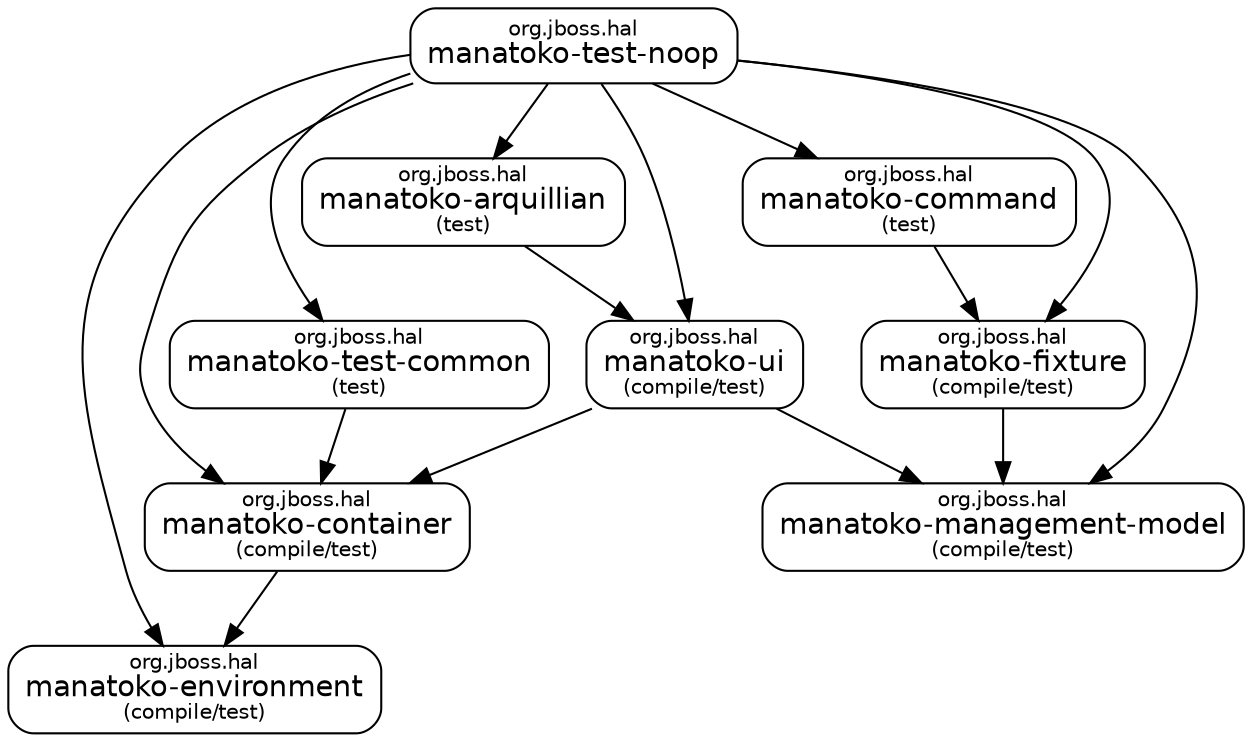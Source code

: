 digraph "manatoko-parent" {
  graph [rankdir="TB"]
  node [shape="box",style="rounded",fontname="Helvetica",fontsize="14"]
  edge [fontsize="10",fontname="Helvetica"]

  // Node Definitions:
  "org.jboss.hal:manatoko-container"[label=<<font point-size="10">org.jboss.hal</font><br/>manatoko-container<font point-size="10"><br/>(compile/test)</font>>]
  "org.jboss.hal:manatoko-environment"[label=<<font point-size="10">org.jboss.hal</font><br/>manatoko-environment<font point-size="10"><br/>(compile/test)</font>>]
  "org.jboss.hal:manatoko-ui"[label=<<font point-size="10">org.jboss.hal</font><br/>manatoko-ui<font point-size="10"><br/>(compile/test)</font>>]
  "org.jboss.hal:manatoko-management-model"[label=<<font point-size="10">org.jboss.hal</font><br/>manatoko-management-model<font point-size="10"><br/>(compile/test)</font>>]
  "org.jboss.hal:manatoko-arquillian"[label=<<font point-size="10">org.jboss.hal</font><br/>manatoko-arquillian<font point-size="10"><br/>(test)</font>>]
  "org.jboss.hal:manatoko-fixture"[label=<<font point-size="10">org.jboss.hal</font><br/>manatoko-fixture<font point-size="10"><br/>(compile/test)</font>>]
  "org.jboss.hal:manatoko-command"[label=<<font point-size="10">org.jboss.hal</font><br/>manatoko-command<font point-size="10"><br/>(test)</font>>]
  "org.jboss.hal:manatoko-test-common"[label=<<font point-size="10">org.jboss.hal</font><br/>manatoko-test-common<font point-size="10"><br/>(test)</font>>]
  "org.jboss.hal:manatoko-test-noop"[label=<<font point-size="10">org.jboss.hal</font><br/>manatoko-test-noop>]

  // Edge Definitions:
  "org.jboss.hal:manatoko-container" -> "org.jboss.hal:manatoko-environment"
  "org.jboss.hal:manatoko-ui" -> "org.jboss.hal:manatoko-container"
  "org.jboss.hal:manatoko-ui" -> "org.jboss.hal:manatoko-management-model"
  "org.jboss.hal:manatoko-arquillian" -> "org.jboss.hal:manatoko-ui"
  "org.jboss.hal:manatoko-fixture" -> "org.jboss.hal:manatoko-management-model"
  "org.jboss.hal:manatoko-command" -> "org.jboss.hal:manatoko-fixture"
  "org.jboss.hal:manatoko-test-common" -> "org.jboss.hal:manatoko-container"
  "org.jboss.hal:manatoko-test-noop" -> "org.jboss.hal:manatoko-arquillian"
  "org.jboss.hal:manatoko-test-noop" -> "org.jboss.hal:manatoko-command"
  "org.jboss.hal:manatoko-test-noop" -> "org.jboss.hal:manatoko-container"
  "org.jboss.hal:manatoko-test-noop" -> "org.jboss.hal:manatoko-environment"
  "org.jboss.hal:manatoko-test-noop" -> "org.jboss.hal:manatoko-fixture"
  "org.jboss.hal:manatoko-test-noop" -> "org.jboss.hal:manatoko-management-model"
  "org.jboss.hal:manatoko-test-noop" -> "org.jboss.hal:manatoko-test-common"
  "org.jboss.hal:manatoko-test-noop" -> "org.jboss.hal:manatoko-ui"
}